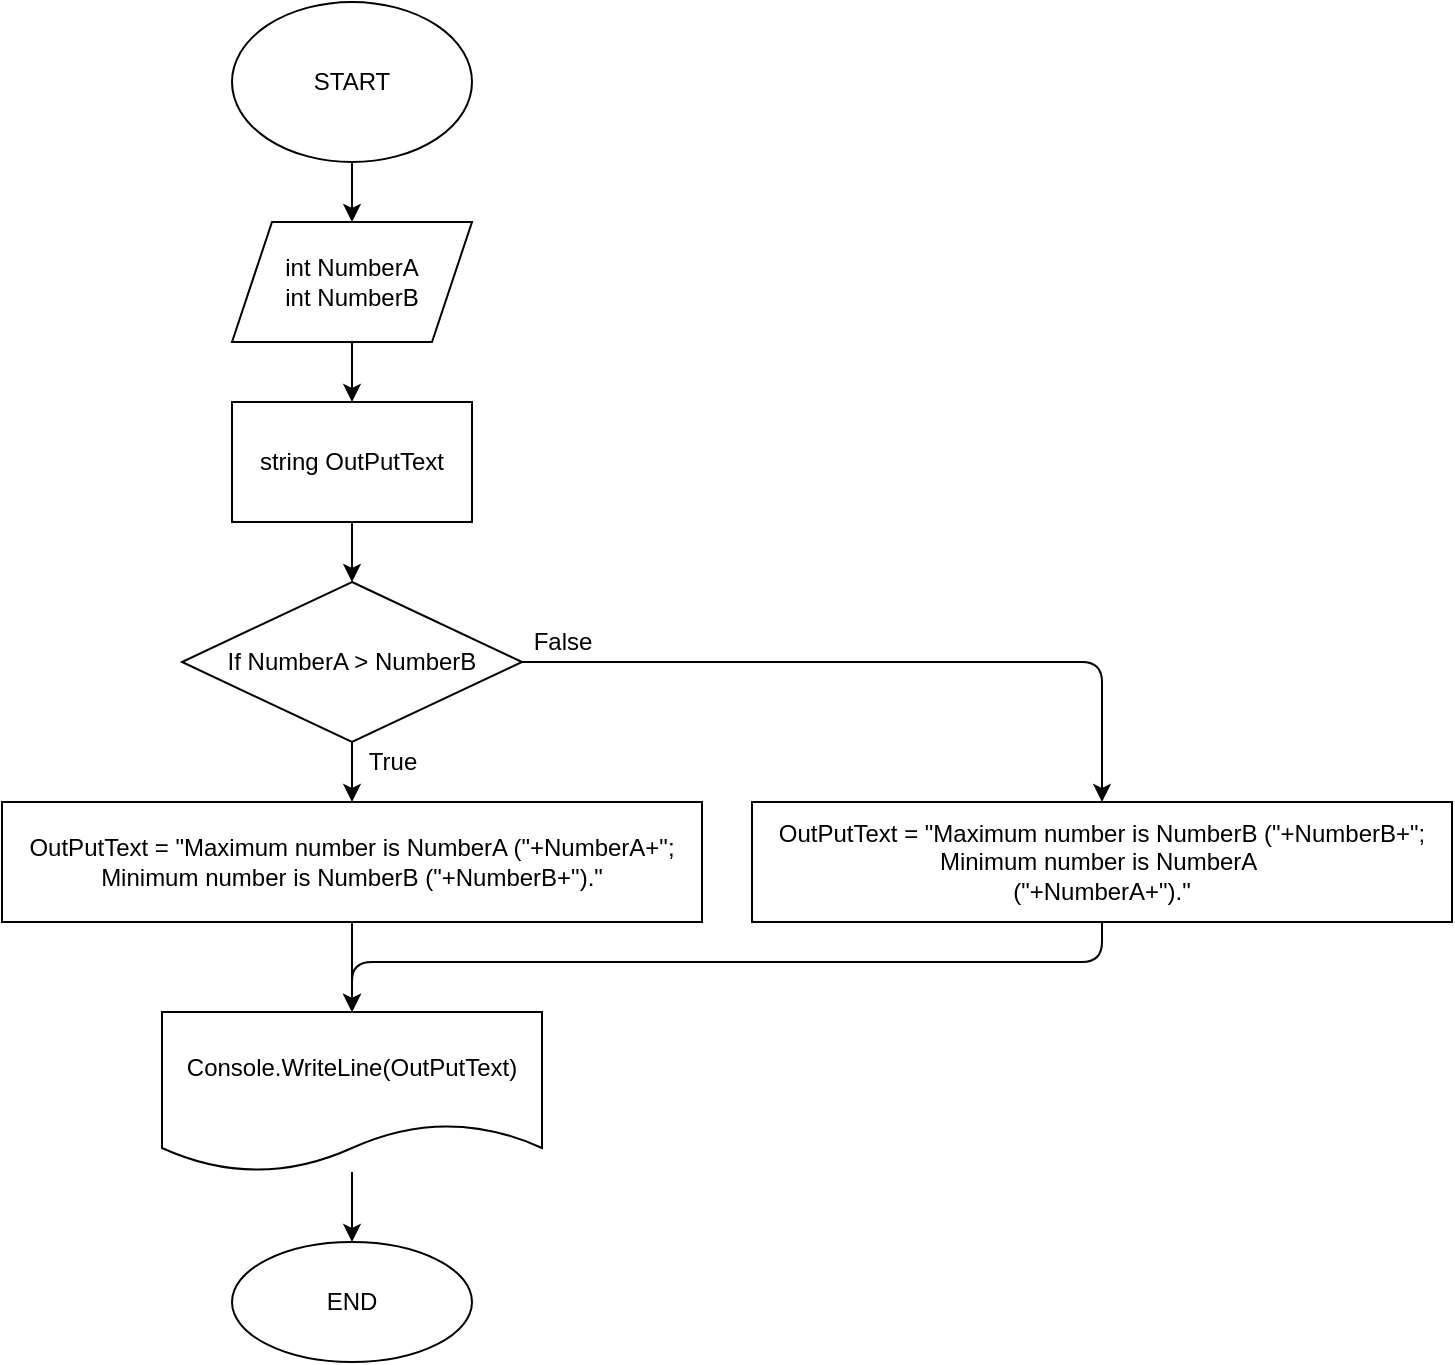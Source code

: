 <mxfile>
    <diagram id="fh1tK2_ZX0e70pUa-Dbb" name="Страница 1">
        <mxGraphModel dx="980" dy="381" grid="1" gridSize="10" guides="1" tooltips="1" connect="1" arrows="1" fold="1" page="1" pageScale="1" pageWidth="827" pageHeight="1169" math="0" shadow="0">
            <root>
                <mxCell id="0"/>
                <mxCell id="1" parent="0"/>
                <mxCell id="6" value="" style="edgeStyle=none;html=1;" parent="1" source="2" target="5" edge="1">
                    <mxGeometry relative="1" as="geometry"/>
                </mxCell>
                <mxCell id="2" value="START" style="ellipse;whiteSpace=wrap;html=1;" parent="1" vertex="1">
                    <mxGeometry x="320" y="40" width="120" height="80" as="geometry"/>
                </mxCell>
                <mxCell id="16" value="" style="edgeStyle=none;html=1;" parent="1" source="5" target="15" edge="1">
                    <mxGeometry relative="1" as="geometry"/>
                </mxCell>
                <mxCell id="5" value="int NumberA&lt;br&gt;int NumberB" style="shape=parallelogram;perimeter=parallelogramPerimeter;whiteSpace=wrap;html=1;fixedSize=1;" parent="1" vertex="1">
                    <mxGeometry x="320" y="150" width="120" height="60" as="geometry"/>
                </mxCell>
                <mxCell id="18" value="" style="edgeStyle=none;html=1;" parent="1" source="15" target="17" edge="1">
                    <mxGeometry relative="1" as="geometry"/>
                </mxCell>
                <mxCell id="15" value="string OutPutText" style="whiteSpace=wrap;html=1;" parent="1" vertex="1">
                    <mxGeometry x="320" y="240" width="120" height="60" as="geometry"/>
                </mxCell>
                <mxCell id="20" value="" style="edgeStyle=none;html=1;" parent="1" source="17" target="19" edge="1">
                    <mxGeometry relative="1" as="geometry"/>
                </mxCell>
                <mxCell id="23" style="edgeStyle=none;html=1;entryX=0.5;entryY=0;entryDx=0;entryDy=0;" parent="1" source="17" target="22" edge="1">
                    <mxGeometry relative="1" as="geometry">
                        <Array as="points">
                            <mxPoint x="755" y="370"/>
                        </Array>
                    </mxGeometry>
                </mxCell>
                <mxCell id="17" value="If NumberA &amp;gt; NumberB" style="rhombus;whiteSpace=wrap;html=1;" parent="1" vertex="1">
                    <mxGeometry x="295" y="330" width="170" height="80" as="geometry"/>
                </mxCell>
                <mxCell id="27" value="" style="edgeStyle=none;html=1;" parent="1" source="19" target="26" edge="1">
                    <mxGeometry relative="1" as="geometry"/>
                </mxCell>
                <mxCell id="19" value="&lt;span&gt;OutPutText = &quot;&lt;/span&gt;Maximum number is NumberA (&quot;+NumberA+&quot;; Minimum number is NumberB (&quot;+NumberB+&quot;).&quot;" style="whiteSpace=wrap;html=1;" parent="1" vertex="1">
                    <mxGeometry x="205" y="440" width="350" height="60" as="geometry"/>
                </mxCell>
                <mxCell id="21" value="True" style="text;html=1;align=center;verticalAlign=middle;resizable=0;points=[];autosize=1;strokeColor=none;fillColor=none;" parent="1" vertex="1">
                    <mxGeometry x="380" y="410" width="40" height="20" as="geometry"/>
                </mxCell>
                <mxCell id="29" style="edgeStyle=none;html=1;entryX=0.5;entryY=0;entryDx=0;entryDy=0;" parent="1" source="22" target="26" edge="1">
                    <mxGeometry relative="1" as="geometry">
                        <Array as="points">
                            <mxPoint x="755" y="520"/>
                            <mxPoint x="380" y="520"/>
                        </Array>
                    </mxGeometry>
                </mxCell>
                <mxCell id="22" value="&lt;span&gt;OutPutText = &quot;&lt;/span&gt;Maximum number is NumberB&amp;nbsp;(&quot;+NumberB+&quot;; Minimum number is NumberA&amp;nbsp;&lt;br&gt;(&quot;+NumberA+&quot;).&quot;" style="whiteSpace=wrap;html=1;" parent="1" vertex="1">
                    <mxGeometry x="580" y="440" width="350" height="60" as="geometry"/>
                </mxCell>
                <mxCell id="31" value="" style="edgeStyle=none;html=1;" edge="1" parent="1" source="26" target="30">
                    <mxGeometry relative="1" as="geometry"/>
                </mxCell>
                <mxCell id="26" value="Console.WriteLine(OutPutText)" style="shape=document;whiteSpace=wrap;html=1;boundedLbl=1;" parent="1" vertex="1">
                    <mxGeometry x="285" y="545" width="190" height="80" as="geometry"/>
                </mxCell>
                <mxCell id="28" value="False" style="text;html=1;align=center;verticalAlign=middle;resizable=0;points=[];autosize=1;strokeColor=none;fillColor=none;" parent="1" vertex="1">
                    <mxGeometry x="465" y="350" width="40" height="20" as="geometry"/>
                </mxCell>
                <mxCell id="30" value="END" style="ellipse;whiteSpace=wrap;html=1;" vertex="1" parent="1">
                    <mxGeometry x="320" y="660" width="120" height="60" as="geometry"/>
                </mxCell>
            </root>
        </mxGraphModel>
    </diagram>
</mxfile>